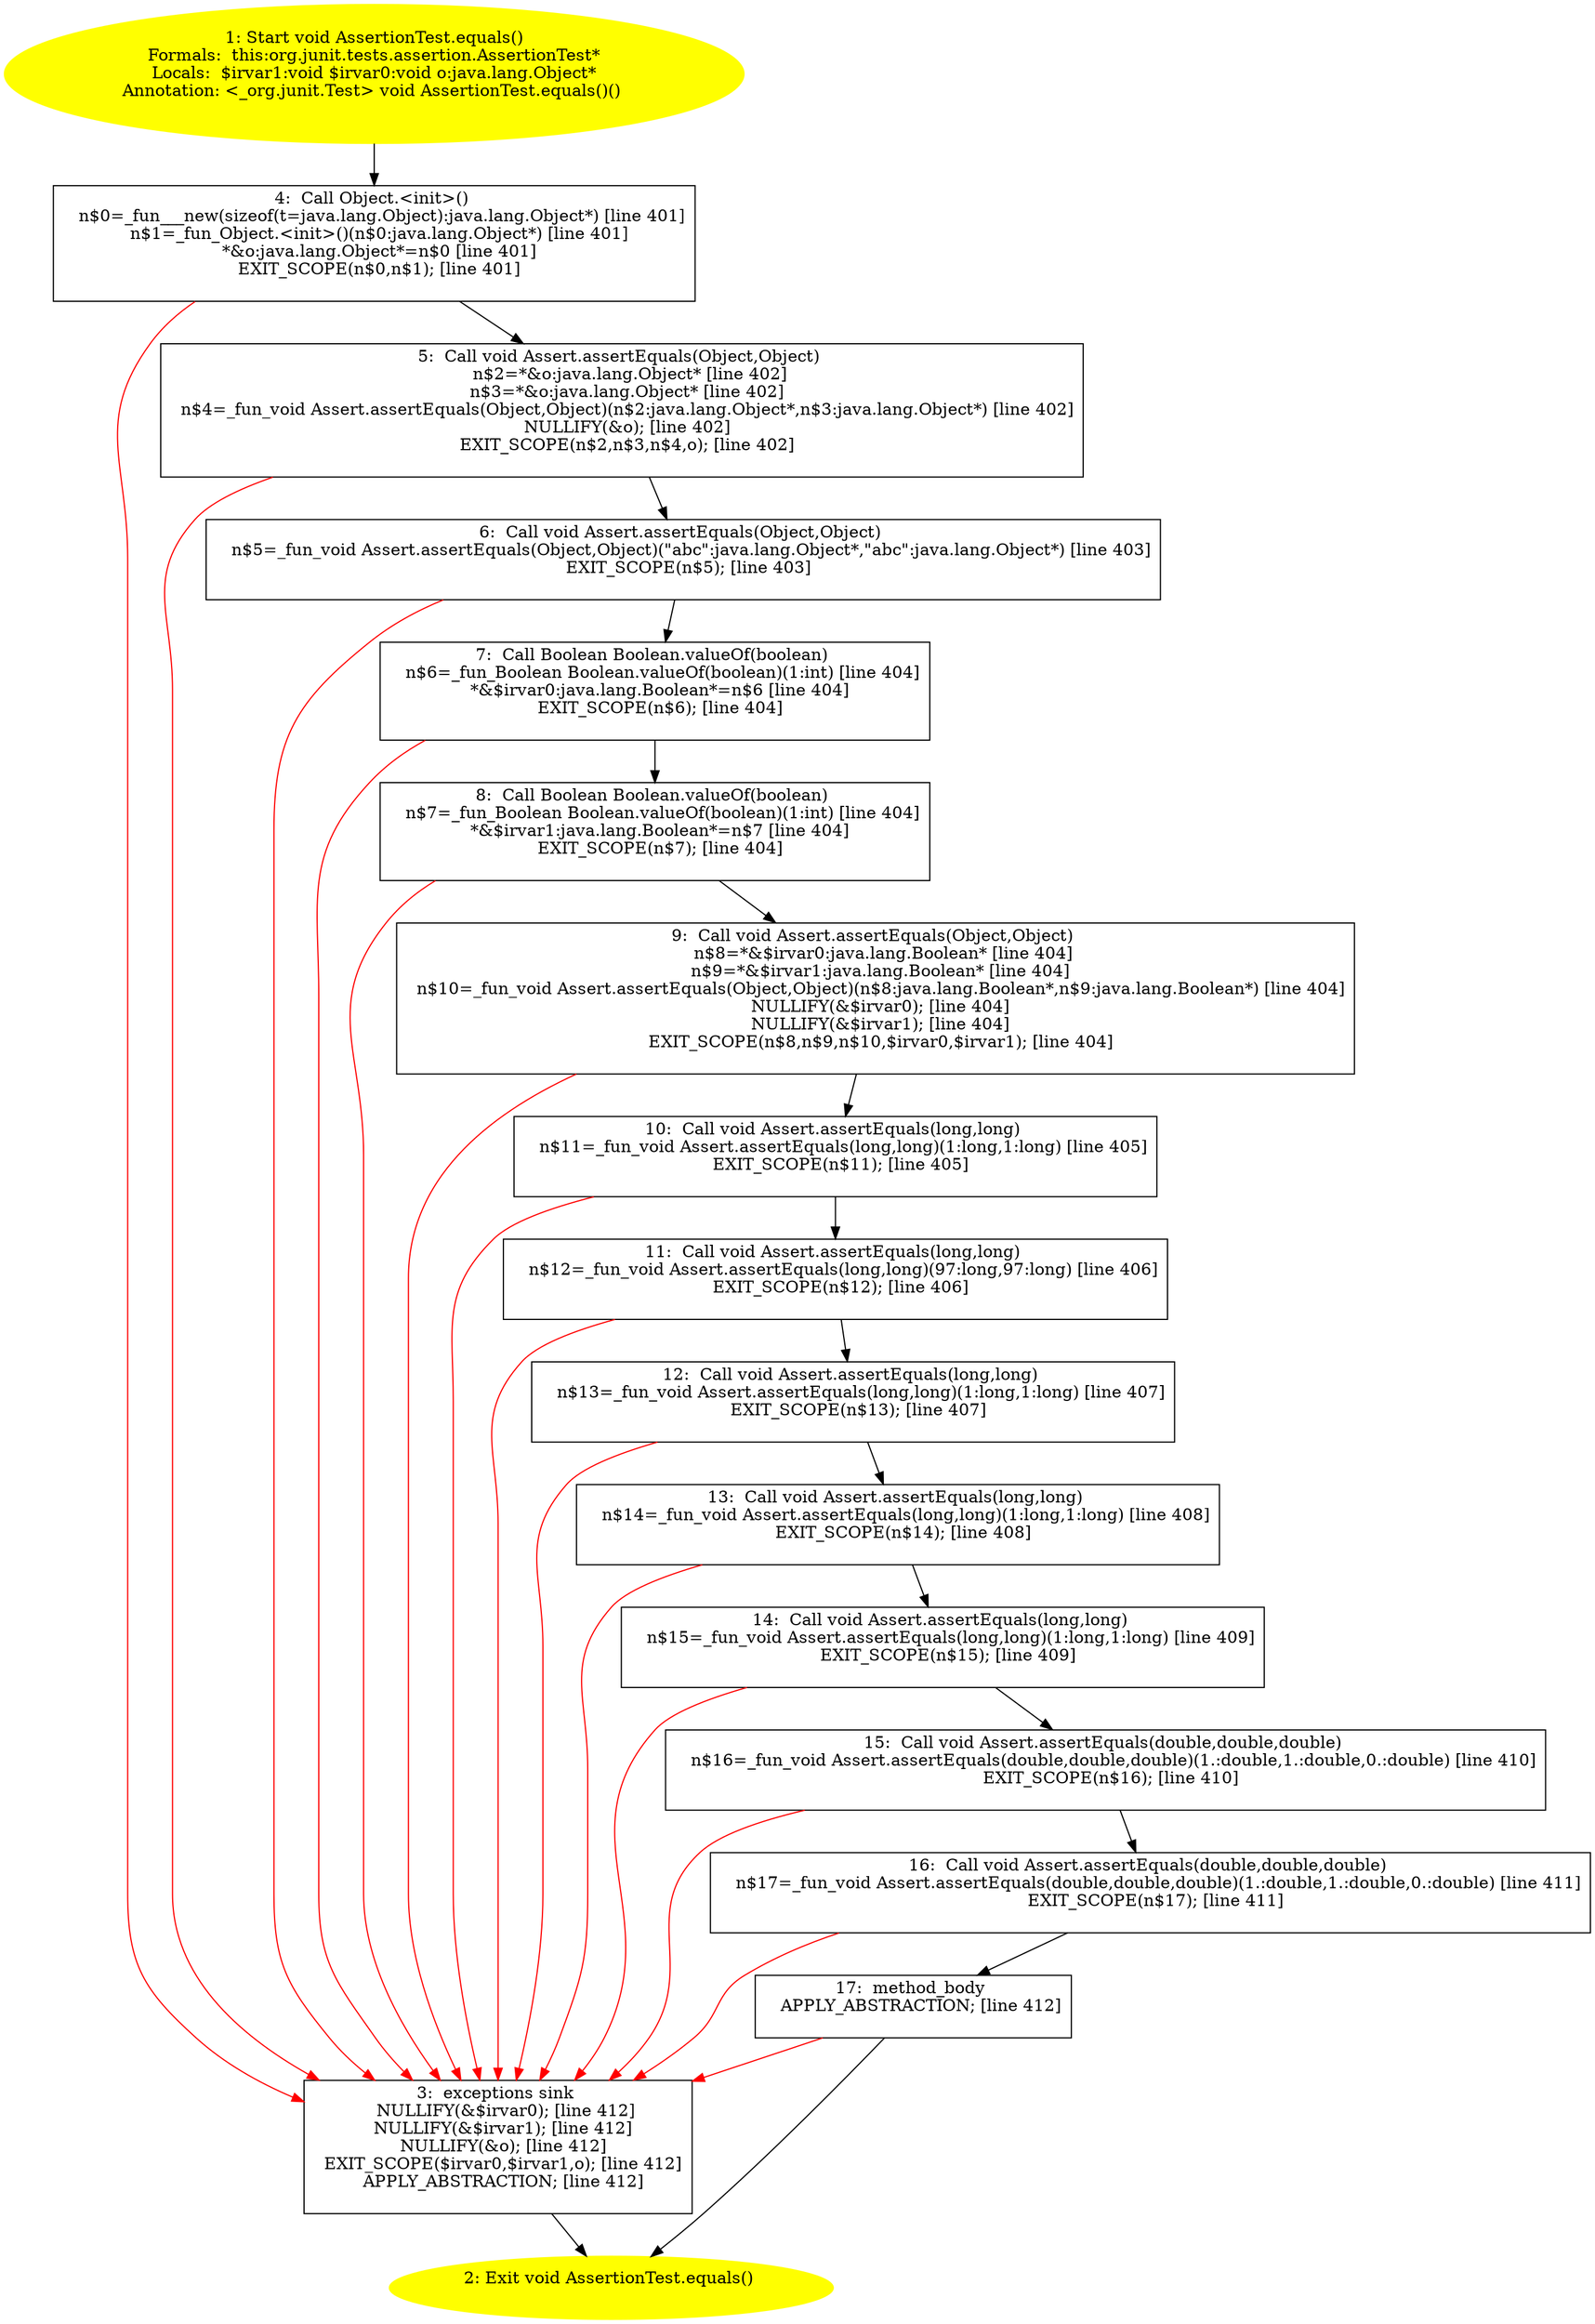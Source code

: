 /* @generated */
digraph cfg {
"org.junit.tests.assertion.AssertionTest.equals():void.9144583d70f099fa617f1aea2e6f0650_1" [label="1: Start void AssertionTest.equals()\nFormals:  this:org.junit.tests.assertion.AssertionTest*\nLocals:  $irvar1:void $irvar0:void o:java.lang.Object*\nAnnotation: <_org.junit.Test> void AssertionTest.equals()() \n  " color=yellow style=filled]
	

	 "org.junit.tests.assertion.AssertionTest.equals():void.9144583d70f099fa617f1aea2e6f0650_1" -> "org.junit.tests.assertion.AssertionTest.equals():void.9144583d70f099fa617f1aea2e6f0650_4" ;
"org.junit.tests.assertion.AssertionTest.equals():void.9144583d70f099fa617f1aea2e6f0650_2" [label="2: Exit void AssertionTest.equals() \n  " color=yellow style=filled]
	

"org.junit.tests.assertion.AssertionTest.equals():void.9144583d70f099fa617f1aea2e6f0650_3" [label="3:  exceptions sink \n   NULLIFY(&$irvar0); [line 412]\n  NULLIFY(&$irvar1); [line 412]\n  NULLIFY(&o); [line 412]\n  EXIT_SCOPE($irvar0,$irvar1,o); [line 412]\n  APPLY_ABSTRACTION; [line 412]\n " shape="box"]
	

	 "org.junit.tests.assertion.AssertionTest.equals():void.9144583d70f099fa617f1aea2e6f0650_3" -> "org.junit.tests.assertion.AssertionTest.equals():void.9144583d70f099fa617f1aea2e6f0650_2" ;
"org.junit.tests.assertion.AssertionTest.equals():void.9144583d70f099fa617f1aea2e6f0650_4" [label="4:  Call Object.<init>() \n   n$0=_fun___new(sizeof(t=java.lang.Object):java.lang.Object*) [line 401]\n  n$1=_fun_Object.<init>()(n$0:java.lang.Object*) [line 401]\n  *&o:java.lang.Object*=n$0 [line 401]\n  EXIT_SCOPE(n$0,n$1); [line 401]\n " shape="box"]
	

	 "org.junit.tests.assertion.AssertionTest.equals():void.9144583d70f099fa617f1aea2e6f0650_4" -> "org.junit.tests.assertion.AssertionTest.equals():void.9144583d70f099fa617f1aea2e6f0650_5" ;
	 "org.junit.tests.assertion.AssertionTest.equals():void.9144583d70f099fa617f1aea2e6f0650_4" -> "org.junit.tests.assertion.AssertionTest.equals():void.9144583d70f099fa617f1aea2e6f0650_3" [color="red" ];
"org.junit.tests.assertion.AssertionTest.equals():void.9144583d70f099fa617f1aea2e6f0650_5" [label="5:  Call void Assert.assertEquals(Object,Object) \n   n$2=*&o:java.lang.Object* [line 402]\n  n$3=*&o:java.lang.Object* [line 402]\n  n$4=_fun_void Assert.assertEquals(Object,Object)(n$2:java.lang.Object*,n$3:java.lang.Object*) [line 402]\n  NULLIFY(&o); [line 402]\n  EXIT_SCOPE(n$2,n$3,n$4,o); [line 402]\n " shape="box"]
	

	 "org.junit.tests.assertion.AssertionTest.equals():void.9144583d70f099fa617f1aea2e6f0650_5" -> "org.junit.tests.assertion.AssertionTest.equals():void.9144583d70f099fa617f1aea2e6f0650_6" ;
	 "org.junit.tests.assertion.AssertionTest.equals():void.9144583d70f099fa617f1aea2e6f0650_5" -> "org.junit.tests.assertion.AssertionTest.equals():void.9144583d70f099fa617f1aea2e6f0650_3" [color="red" ];
"org.junit.tests.assertion.AssertionTest.equals():void.9144583d70f099fa617f1aea2e6f0650_6" [label="6:  Call void Assert.assertEquals(Object,Object) \n   n$5=_fun_void Assert.assertEquals(Object,Object)(\"abc\":java.lang.Object*,\"abc\":java.lang.Object*) [line 403]\n  EXIT_SCOPE(n$5); [line 403]\n " shape="box"]
	

	 "org.junit.tests.assertion.AssertionTest.equals():void.9144583d70f099fa617f1aea2e6f0650_6" -> "org.junit.tests.assertion.AssertionTest.equals():void.9144583d70f099fa617f1aea2e6f0650_7" ;
	 "org.junit.tests.assertion.AssertionTest.equals():void.9144583d70f099fa617f1aea2e6f0650_6" -> "org.junit.tests.assertion.AssertionTest.equals():void.9144583d70f099fa617f1aea2e6f0650_3" [color="red" ];
"org.junit.tests.assertion.AssertionTest.equals():void.9144583d70f099fa617f1aea2e6f0650_7" [label="7:  Call Boolean Boolean.valueOf(boolean) \n   n$6=_fun_Boolean Boolean.valueOf(boolean)(1:int) [line 404]\n  *&$irvar0:java.lang.Boolean*=n$6 [line 404]\n  EXIT_SCOPE(n$6); [line 404]\n " shape="box"]
	

	 "org.junit.tests.assertion.AssertionTest.equals():void.9144583d70f099fa617f1aea2e6f0650_7" -> "org.junit.tests.assertion.AssertionTest.equals():void.9144583d70f099fa617f1aea2e6f0650_8" ;
	 "org.junit.tests.assertion.AssertionTest.equals():void.9144583d70f099fa617f1aea2e6f0650_7" -> "org.junit.tests.assertion.AssertionTest.equals():void.9144583d70f099fa617f1aea2e6f0650_3" [color="red" ];
"org.junit.tests.assertion.AssertionTest.equals():void.9144583d70f099fa617f1aea2e6f0650_8" [label="8:  Call Boolean Boolean.valueOf(boolean) \n   n$7=_fun_Boolean Boolean.valueOf(boolean)(1:int) [line 404]\n  *&$irvar1:java.lang.Boolean*=n$7 [line 404]\n  EXIT_SCOPE(n$7); [line 404]\n " shape="box"]
	

	 "org.junit.tests.assertion.AssertionTest.equals():void.9144583d70f099fa617f1aea2e6f0650_8" -> "org.junit.tests.assertion.AssertionTest.equals():void.9144583d70f099fa617f1aea2e6f0650_9" ;
	 "org.junit.tests.assertion.AssertionTest.equals():void.9144583d70f099fa617f1aea2e6f0650_8" -> "org.junit.tests.assertion.AssertionTest.equals():void.9144583d70f099fa617f1aea2e6f0650_3" [color="red" ];
"org.junit.tests.assertion.AssertionTest.equals():void.9144583d70f099fa617f1aea2e6f0650_9" [label="9:  Call void Assert.assertEquals(Object,Object) \n   n$8=*&$irvar0:java.lang.Boolean* [line 404]\n  n$9=*&$irvar1:java.lang.Boolean* [line 404]\n  n$10=_fun_void Assert.assertEquals(Object,Object)(n$8:java.lang.Boolean*,n$9:java.lang.Boolean*) [line 404]\n  NULLIFY(&$irvar0); [line 404]\n  NULLIFY(&$irvar1); [line 404]\n  EXIT_SCOPE(n$8,n$9,n$10,$irvar0,$irvar1); [line 404]\n " shape="box"]
	

	 "org.junit.tests.assertion.AssertionTest.equals():void.9144583d70f099fa617f1aea2e6f0650_9" -> "org.junit.tests.assertion.AssertionTest.equals():void.9144583d70f099fa617f1aea2e6f0650_10" ;
	 "org.junit.tests.assertion.AssertionTest.equals():void.9144583d70f099fa617f1aea2e6f0650_9" -> "org.junit.tests.assertion.AssertionTest.equals():void.9144583d70f099fa617f1aea2e6f0650_3" [color="red" ];
"org.junit.tests.assertion.AssertionTest.equals():void.9144583d70f099fa617f1aea2e6f0650_10" [label="10:  Call void Assert.assertEquals(long,long) \n   n$11=_fun_void Assert.assertEquals(long,long)(1:long,1:long) [line 405]\n  EXIT_SCOPE(n$11); [line 405]\n " shape="box"]
	

	 "org.junit.tests.assertion.AssertionTest.equals():void.9144583d70f099fa617f1aea2e6f0650_10" -> "org.junit.tests.assertion.AssertionTest.equals():void.9144583d70f099fa617f1aea2e6f0650_11" ;
	 "org.junit.tests.assertion.AssertionTest.equals():void.9144583d70f099fa617f1aea2e6f0650_10" -> "org.junit.tests.assertion.AssertionTest.equals():void.9144583d70f099fa617f1aea2e6f0650_3" [color="red" ];
"org.junit.tests.assertion.AssertionTest.equals():void.9144583d70f099fa617f1aea2e6f0650_11" [label="11:  Call void Assert.assertEquals(long,long) \n   n$12=_fun_void Assert.assertEquals(long,long)(97:long,97:long) [line 406]\n  EXIT_SCOPE(n$12); [line 406]\n " shape="box"]
	

	 "org.junit.tests.assertion.AssertionTest.equals():void.9144583d70f099fa617f1aea2e6f0650_11" -> "org.junit.tests.assertion.AssertionTest.equals():void.9144583d70f099fa617f1aea2e6f0650_12" ;
	 "org.junit.tests.assertion.AssertionTest.equals():void.9144583d70f099fa617f1aea2e6f0650_11" -> "org.junit.tests.assertion.AssertionTest.equals():void.9144583d70f099fa617f1aea2e6f0650_3" [color="red" ];
"org.junit.tests.assertion.AssertionTest.equals():void.9144583d70f099fa617f1aea2e6f0650_12" [label="12:  Call void Assert.assertEquals(long,long) \n   n$13=_fun_void Assert.assertEquals(long,long)(1:long,1:long) [line 407]\n  EXIT_SCOPE(n$13); [line 407]\n " shape="box"]
	

	 "org.junit.tests.assertion.AssertionTest.equals():void.9144583d70f099fa617f1aea2e6f0650_12" -> "org.junit.tests.assertion.AssertionTest.equals():void.9144583d70f099fa617f1aea2e6f0650_13" ;
	 "org.junit.tests.assertion.AssertionTest.equals():void.9144583d70f099fa617f1aea2e6f0650_12" -> "org.junit.tests.assertion.AssertionTest.equals():void.9144583d70f099fa617f1aea2e6f0650_3" [color="red" ];
"org.junit.tests.assertion.AssertionTest.equals():void.9144583d70f099fa617f1aea2e6f0650_13" [label="13:  Call void Assert.assertEquals(long,long) \n   n$14=_fun_void Assert.assertEquals(long,long)(1:long,1:long) [line 408]\n  EXIT_SCOPE(n$14); [line 408]\n " shape="box"]
	

	 "org.junit.tests.assertion.AssertionTest.equals():void.9144583d70f099fa617f1aea2e6f0650_13" -> "org.junit.tests.assertion.AssertionTest.equals():void.9144583d70f099fa617f1aea2e6f0650_14" ;
	 "org.junit.tests.assertion.AssertionTest.equals():void.9144583d70f099fa617f1aea2e6f0650_13" -> "org.junit.tests.assertion.AssertionTest.equals():void.9144583d70f099fa617f1aea2e6f0650_3" [color="red" ];
"org.junit.tests.assertion.AssertionTest.equals():void.9144583d70f099fa617f1aea2e6f0650_14" [label="14:  Call void Assert.assertEquals(long,long) \n   n$15=_fun_void Assert.assertEquals(long,long)(1:long,1:long) [line 409]\n  EXIT_SCOPE(n$15); [line 409]\n " shape="box"]
	

	 "org.junit.tests.assertion.AssertionTest.equals():void.9144583d70f099fa617f1aea2e6f0650_14" -> "org.junit.tests.assertion.AssertionTest.equals():void.9144583d70f099fa617f1aea2e6f0650_15" ;
	 "org.junit.tests.assertion.AssertionTest.equals():void.9144583d70f099fa617f1aea2e6f0650_14" -> "org.junit.tests.assertion.AssertionTest.equals():void.9144583d70f099fa617f1aea2e6f0650_3" [color="red" ];
"org.junit.tests.assertion.AssertionTest.equals():void.9144583d70f099fa617f1aea2e6f0650_15" [label="15:  Call void Assert.assertEquals(double,double,double) \n   n$16=_fun_void Assert.assertEquals(double,double,double)(1.:double,1.:double,0.:double) [line 410]\n  EXIT_SCOPE(n$16); [line 410]\n " shape="box"]
	

	 "org.junit.tests.assertion.AssertionTest.equals():void.9144583d70f099fa617f1aea2e6f0650_15" -> "org.junit.tests.assertion.AssertionTest.equals():void.9144583d70f099fa617f1aea2e6f0650_16" ;
	 "org.junit.tests.assertion.AssertionTest.equals():void.9144583d70f099fa617f1aea2e6f0650_15" -> "org.junit.tests.assertion.AssertionTest.equals():void.9144583d70f099fa617f1aea2e6f0650_3" [color="red" ];
"org.junit.tests.assertion.AssertionTest.equals():void.9144583d70f099fa617f1aea2e6f0650_16" [label="16:  Call void Assert.assertEquals(double,double,double) \n   n$17=_fun_void Assert.assertEquals(double,double,double)(1.:double,1.:double,0.:double) [line 411]\n  EXIT_SCOPE(n$17); [line 411]\n " shape="box"]
	

	 "org.junit.tests.assertion.AssertionTest.equals():void.9144583d70f099fa617f1aea2e6f0650_16" -> "org.junit.tests.assertion.AssertionTest.equals():void.9144583d70f099fa617f1aea2e6f0650_17" ;
	 "org.junit.tests.assertion.AssertionTest.equals():void.9144583d70f099fa617f1aea2e6f0650_16" -> "org.junit.tests.assertion.AssertionTest.equals():void.9144583d70f099fa617f1aea2e6f0650_3" [color="red" ];
"org.junit.tests.assertion.AssertionTest.equals():void.9144583d70f099fa617f1aea2e6f0650_17" [label="17:  method_body \n   APPLY_ABSTRACTION; [line 412]\n " shape="box"]
	

	 "org.junit.tests.assertion.AssertionTest.equals():void.9144583d70f099fa617f1aea2e6f0650_17" -> "org.junit.tests.assertion.AssertionTest.equals():void.9144583d70f099fa617f1aea2e6f0650_2" ;
	 "org.junit.tests.assertion.AssertionTest.equals():void.9144583d70f099fa617f1aea2e6f0650_17" -> "org.junit.tests.assertion.AssertionTest.equals():void.9144583d70f099fa617f1aea2e6f0650_3" [color="red" ];
}
